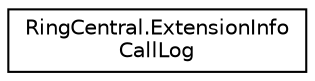 digraph "Graphical Class Hierarchy"
{
 // LATEX_PDF_SIZE
  edge [fontname="Helvetica",fontsize="10",labelfontname="Helvetica",labelfontsize="10"];
  node [fontname="Helvetica",fontsize="10",shape=record];
  rankdir="LR";
  Node0 [label="RingCentral.ExtensionInfo\lCallLog",height=0.2,width=0.4,color="black", fillcolor="white", style="filled",URL="$classRingCentral_1_1ExtensionInfoCallLog.html",tooltip="Information about extension on whose behalf a call is initiated. For Secretary call log the Boss exte..."];
}
